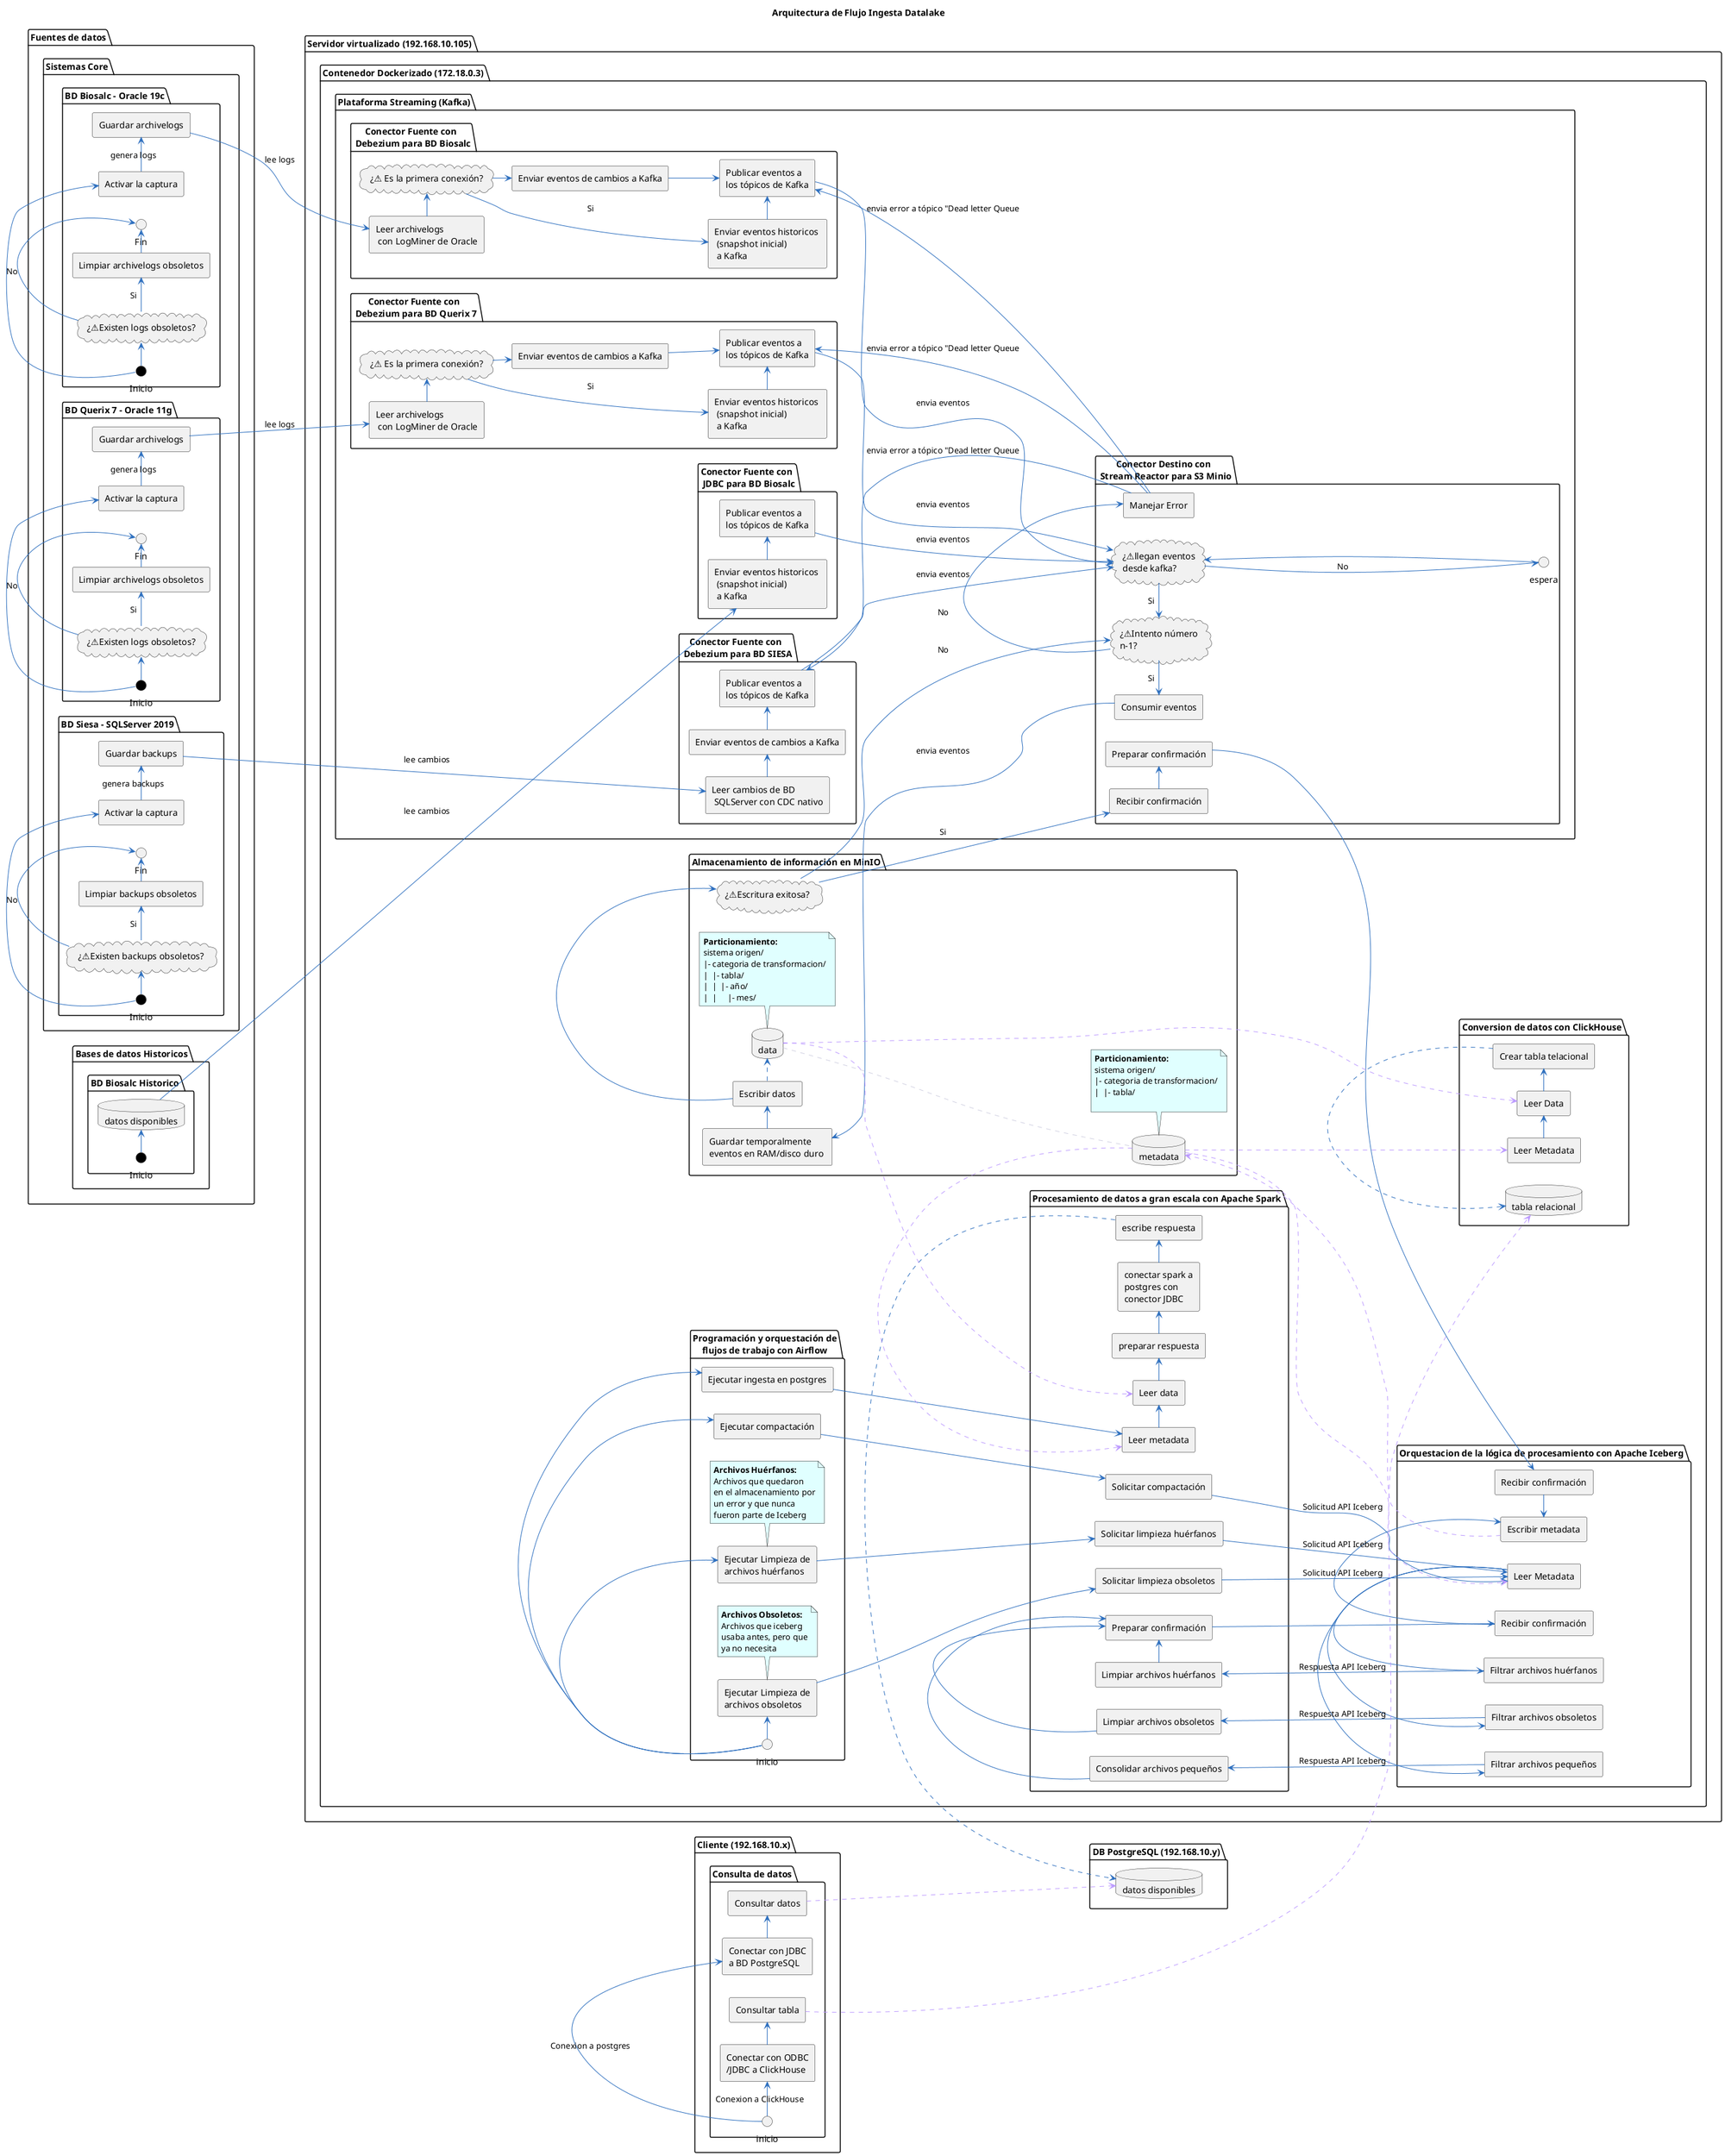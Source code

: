 @startuml
skinparam style strict
skinparam component {
  BackgroundColor #F9F9F9
  BorderColor #555
  FontColor #333
}
skinparam arrow {
  Color #2C6EBE
}

title **Arquitectura de Flujo Ingesta Datalake**
left to right direction

package "Fuentes de datos" {
 package "Bases de datos Historicos" {
   package "BD Biosalc Historico" {
     left to right direction
     circle #black "Inicio" as ini_hist
     database "datos disponibles" as data_hist

     ini_hist -> data_hist
   }
 }
 package "Sistemas Core" {
   package "BD Biosalc - Oracle 19c" {
     left to right direction
    
     rectangle "Limpiar archivelogs obsoletos" as limpieza_bio
     cloud "¿⚠️Existen logs obsoletos?" as validador_bio
     circle #black "Inicio" as ini_bio
     circle "Fin" as fin_bio
     rectangle "Guardar archivelogs" as archivelogs_bio
     rectangle "Activar la captura" as activador_bio

     ini_bio -> activador_bio 
     activador_bio -> archivelogs_bio: genera logs
     ini_bio -> validador_bio
     validador_bio -> limpieza_bio: Si
     limpieza_bio -> fin_bio
     validador_bio -> fin_bio: No
    
   }  
   package "BD Querix 7 - Oracle 11g" {
     left to right direction
    
     rectangle "Limpiar archivelogs obsoletos" as limpieza_q7
     cloud "¿⚠️Existen logs obsoletos?" as validador_q7
     rectangle "Guardar archivelogs" as archivelogs_q7
     rectangle "Activar la captura" as activador_q7
     circle #black "Inicio" as ini_q7
     circle "Fin" as fin_q7

     ini_q7 -> activador_q7
     activador_q7 -> archivelogs_q7: genera logs
     ini_q7 -> validador_q7
     validador_q7 -> limpieza_q7: Si
     limpieza_q7 -> fin_q7
     validador_q7 -> fin_q7: No
   }  
   package "BD Siesa - SQLServer 2019" {
     left to right direction
    
     rectangle "Limpiar backups obsoletos" as limpieza_sie
     cloud "¿⚠️Existen backups obsoletos?" as validador_sie
     rectangle "Guardar backups" as backups_sie
     rectangle "Activar la captura" as activador_sie
     circle #black "Inicio" as ini_sie
     circle "Fin" as fin_sie

     ini_sie -> activador_sie
     activador_sie -> backups_sie: genera backups
     ini_sie -> validador_sie
     validador_sie -> limpieza_sie: Si
     limpieza_sie -> fin_sie
     validador_sie -> fin_sie: No
   }
 }
}


package "Servidor virtualizado (192.168.10.105)" {
  package "Contenedor Dockerizado (172.18.0.3)" {
    package "Plataforma Streaming (Kafka)" {
      package "Conector Fuente con \n JDBC para BD Biosalc" {
        left to right direction
        
        rectangle "Enviar eventos historicos \n (snapshot inicial) \n a Kafka" as carga_masiva_hist
        rectangle "Publicar eventos a \nlos tópicos de Kafka" as kafka_topics_hist
        
        carga_masiva_hist -> kafka_topics_hist
      }    
      package "Conector Fuente con \n Debezium para BD Biosalc" {
        left to right direction
        
        rectangle "Leer archivelogs \n con LogMiner de Oracle" as logminer_bio
        cloud "¿⚠️ Es la primera conexión?" as validador_snap_bio
        rectangle "Enviar eventos de cambios a Kafka" as eventos_cambios
        rectangle "Enviar eventos historicos \n (snapshot inicial) \n a Kafka" as eventos_historico
        rectangle "Publicar eventos a \nlos tópicos de Kafka" as kafka_topics_bio        
        
        logminer_bio -> validador_snap_bio
        validador_snap_bio --> eventos_historico: Si
        validador_snap_bio -> eventos_cambios: No
        eventos_historico -> kafka_topics_bio
        eventos_cambios -> kafka_topics_bio
      }      
      package "Conector Fuente con \n Debezium para BD Querix 7" {        
        rectangle "Leer archivelogs \n con LogMiner de Oracle" as logminer_q7
        cloud "¿⚠️ Es la primera conexión?" as validador_snap_q7
        rectangle "Enviar eventos de cambios a Kafka" as eventos_cambios_q7
        rectangle "Enviar eventos historicos \n (snapshot inicial) \n a Kafka" as eventos_historico_q7
        rectangle "Publicar eventos a \nlos tópicos de Kafka" as kafka_topics_q7
    
        logminer_q7 -> validador_snap_q7
        validador_snap_q7 --> eventos_historico_q7: Si
        validador_snap_q7 -> eventos_cambios_q7: No
        eventos_historico_q7 -> kafka_topics_q7
        eventos_cambios_q7 -> kafka_topics_q7
      }      
      package "Conector Fuente con \n Debezium para BD SIESA" {        
        rectangle "Leer cambios de BD \n SQLServer con CDC nativo" as cdc_siesa
        rectangle "Enviar eventos de cambios a Kafka" as eventos_cambios_sie
        rectangle "Publicar eventos a \nlos tópicos de Kafka" as kafka_topics_sie

        cdc_siesa -> eventos_cambios_sie
        eventos_cambios_sie -> kafka_topics_sie
      }      
      package "Conector Destino con \n Stream Reactor para S3 Minio" {
        left to right direction
        cloud "¿⚠️llegan eventos\ndesde kafka?" as validador_eventos_kafka_true
        circle "espera" as espera_eventos 
        cloud "¿⚠️Intento número\nn-1?" as validador_num_intento      
        rectangle "Consumir eventos" as eventos_a_minio
        rectangle "Manejar Error" as manejar_error
        rectangle "Recibir confirmación" as recep_commit
        rectangle "Preparar confirmación" as prep_commit_conn
 
        validador_eventos_kafka_true -> validador_num_intento: Si
        validador_eventos_kafka_true -> espera_eventos: No
        espera_eventos --> validador_eventos_kafka_true
        validador_num_intento -> eventos_a_minio: Si
        validador_num_intento -> manejar_error: No
        recep_commit -> prep_commit_conn
      }      
    }   
   package "Almacenamiento de información en MinIO" {
      left to right direction
      rectangle "Guardar temporalmente \neventos en RAM/disco duro " as write_temp
      rectangle "Escribir datos" as write_data
      database "data" as data
      note bottom of data #lightcyan
        **Particionamiento:**
        sistema origen/
        |- categoria de transformacion/
        |  |- tabla/
        |  |  |- año/
        |  |     |- mes/
      end note
      database "metadata" as metadata
      note bottom of metadata #lightcyan
        **Particionamiento:**
        sistema origen/
        |- categoria de transformacion/
        |  |- tabla/

      end note
      cloud "¿⚠️Escritura exitosa?" as validador_write_data

      write_temp -> write_data
      write_data -> validador_write_data
      write_data .> data

      ' Vínculo invisible para forzar la posición horizontal
      data .[#d0d0e1]. metadata
   }
   package "Programación y orquestación de\nflujos de trabajo con Airflow"{
      left to right direction
      circle "inicio" as ini_airflow
      rectangle "Ejecutar compactación" as compactacion_airflow
      rectangle "Ejecutar Limpieza de\narchivos obsoletos" as obsoletos_airflow
      note bottom of obsoletos_airflow #lightcyan
        **Archivos Obsoletos:**
        Archivos que iceberg
        usaba antes, pero que
        ya no necesita
      end note
      rectangle "Ejecutar Limpieza de\narchivos huérfanos" as huerfanos_airflow
      note bottom of huerfanos_airflow #lightcyan
        **Archivos Huérfanos:**
        Archivos que quedaron
        en el almacenamiento por
        un error y que nunca
        fueron parte de Iceberg
      end note
      rectangle "Ejecutar ingesta en postgres" as postgres_airflow
 
      ini_airflow -> compactacion_airflow
      ini_airflow -> obsoletos_airflow
      ini_airflow -> huerfanos_airflow
      ini_airflow -> postgres_airflow
   }
   package "Procesamiento de datos a gran escala con Apache Spark"{
      left to right direction
      rectangle "Solicitar compactación" as sol_compactacion_spark
      rectangle "Consolidar archivos pequeños" as consolidacion
      rectangle "Preparar confirmación" as prep_commit_from_spark
      consolidacion -> prep_commit_from_spark

      rectangle "Solicitar limpieza obsoletos" as sol_lim_obsoletos_spark
      rectangle "Limpiar archivos obsoletos" as limpiar_obsoletos
      limpiar_obsoletos -> prep_commit_from_spark

      rectangle "Solicitar limpieza huérfanos" as sol_lim_huerfanos_spark
      rectangle "Limpiar archivos huérfanos" as limpiar_huerfanos
      limpiar_huerfanos -> prep_commit_from_spark

      rectangle "Leer metadata" as leer_metadata_postgres
      rectangle "Leer data" as leer_data_postgres
      leer_metadata_postgres -> leer_data_postgres
      rectangle "preparar respuesta" as respuesta_postgres
      leer_data_postgres -> respuesta_postgres
      rectangle "conectar spark a\npostgres con\nconector JDBC" as conexion_postgres
      respuesta_postgres -> conexion_postgres
      rectangle "escribe respuesta" as write_postgres
      conexion_postgres -> write_postgres

    ' **Forzar la alineación horizontal**
      
   }
   package "Orquestacion de la lógica de procesamiento con Apache Iceberg"{
      left to right direction
      rectangle "Leer Metadata" as leer_metadata_iceberg
      rectangle "Filtrar archivos pequeños" as fil_pequenos
      rectangle "Filtrar archivos obsoletos" as fil_obsoletos
      rectangle "Filtrar archivos huérfanos" as fil_huerfanos
      rectangle "Recibir confirmación" as recep_commit_from_spark
      rectangle "Recibir confirmación" as recep_commit_from_connect
      rectangle "Escribir metadata" as write_metadata
      
      leer_metadata_iceberg -> fil_pequenos
      leer_metadata_iceberg -> fil_obsoletos
      leer_metadata_iceberg -> fil_huerfanos
      recep_commit_from_spark -> write_metadata
      recep_commit_from_connect -> write_metadata
   }
   package "Conversion de datos con ClickHouse" {
     left to right direction
     rectangle "Leer Metadata" as leer_metadata_ch
     rectangle "Leer Data" as leer_data_ch
     rectangle "Crear tabla telacional" as crear_tabla_ch
     database "tabla relacional" as tabla_ch
     leer_metadata_ch -> leer_data_ch
     leer_data_ch -> crear_tabla_ch  
     crear_tabla_ch .> tabla_ch
   }
  }  
}
package "Cliente (192.168.10.x)" {
   package "Consulta de datos" {
     left to right direction
      circle "inicio" as ini_cliente
      rectangle "Conectar con JDBC\na BD PostgreSQL" as conexion_postgres_client
      rectangle "Consultar datos" as consulta_postgres
      ini_cliente -> conexion_postgres_client: "Conexion a postgres"
      conexion_postgres_client -> consulta_postgres
      rectangle "Conectar con ODBC\n/JDBC a ClickHouse" as conexion_ch_client
      ini_cliente -> conexion_ch_client: "Conexion a ClickHouse"
      rectangle "Consultar tabla" as consulta_ch
      conexion_ch_client -> consulta_ch

   }
}
package "DB PostgreSQL (192.168.10.y)"{
   database "datos disponibles" as postgres
}

' Conexiones entre Sistemas Core y Plataforma Streaming
archivelogs_bio --> logminer_bio: "lee logs"
archivelogs_q7 --> logminer_q7: "lee logs"
backups_sie --> cdc_siesa: "lee cambios"
data_hist --> carga_masiva_hist: "lee cambios"

kafka_topics_bio --> validador_eventos_kafka_true: "envia eventos"
kafka_topics_q7 --> validador_eventos_kafka_true: "envia eventos"
kafka_topics_sie --> validador_eventos_kafka_true: "envia eventos"
kafka_topics_hist --> validador_eventos_kafka_true: "envia eventos"

manejar_error --> kafka_topics_bio: "envia error a tópico "Dead letter Queue"
manejar_error --> kafka_topics_q7: "envia error a tópico "Dead letter Queue"
manejar_error --> kafka_topics_sie: "envia error a tópico "Dead letter Queue"

eventos_a_minio --> write_temp: "envia eventos"
validador_write_data --> validador_num_intento: "No"
validador_write_data --> recep_commit: "Si"

postgres_airflow --> leer_metadata_postgres
compactacion_airflow --> sol_compactacion_spark
obsoletos_airflow --> sol_lim_obsoletos_spark
huerfanos_airflow --> sol_lim_huerfanos_spark

sol_compactacion_spark --> leer_metadata_iceberg: "Solicitud API Iceberg"
sol_lim_obsoletos_spark --> leer_metadata_iceberg: "Solicitud API Iceberg"
sol_lim_huerfanos_spark --> leer_metadata_iceberg: "Solicitud API Iceberg"

fil_pequenos --> consolidacion: "Respuesta API Iceberg"
fil_obsoletos --> limpiar_obsoletos: "Respuesta API Iceberg"
fil_huerfanos --> limpiar_huerfanos: "Respuesta API Iceberg"
prep_commit_from_spark --> recep_commit_from_spark
prep_commit_conn --> recep_commit_from_connect

write_postgres .> postgres

metadata .[#bb99ff].> leer_metadata_postgres
data .[#bb99ff].> leer_data_postgres
metadata .[#bb99ff].> leer_metadata_iceberg
write_metadata .[#bb99ff].> metadata

metadata .[#bb99ff].> leer_metadata_ch
data .[#bb99ff].> leer_data_ch
consulta_ch .[#bb99ff].> tabla_ch
consulta_postgres .[#bb99ff].> postgres
@enduml